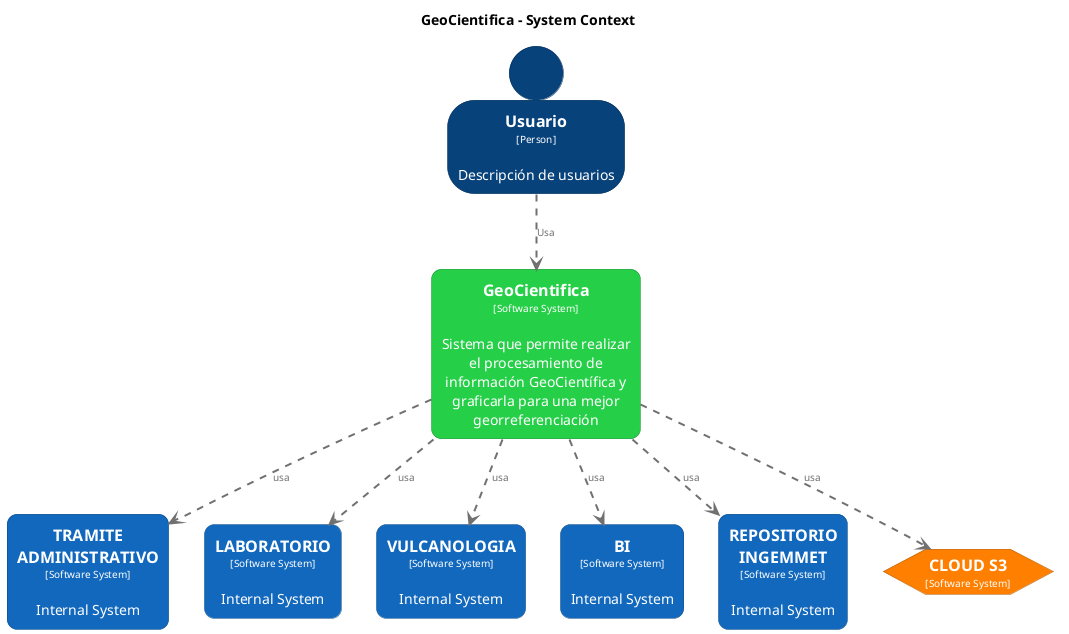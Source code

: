 @startuml pc1
set separator none
title GeoCientifica - System Context

top to bottom direction

skinparam {
  arrowFontSize 10
  defaultTextAlignment center
  wrapWidth 200
  maxMessageSize 100
}

hide stereotype

skinparam rectangle<<BI>> {
  BackgroundColor #1168bd
  FontColor #ffffff
  BorderColor #0b4884
  roundCorner 20
  shadowing false
}
skinparam hexagon<<CLOUDS3>> {
  BackgroundColor #ff8000
  FontColor #ffffff
  BorderColor #b25900
  shadowing false
}
skinparam rectangle<<GeoCientifica>> {
  BackgroundColor #26cf48
  FontColor #ffffff
  BorderColor #1a9032
  roundCorner 20
  shadowing false
}
skinparam rectangle<<LABORATORIO>> {
  BackgroundColor #1168bd
  FontColor #ffffff
  BorderColor #0b4884
  roundCorner 20
  shadowing false
}
skinparam rectangle<<REPOSITORIOINGEMMET>> {
  BackgroundColor #1168bd
  FontColor #ffffff
  BorderColor #0b4884
  roundCorner 20
  shadowing false
}
skinparam rectangle<<TRAMITEADMINISTRATIVO>> {
  BackgroundColor #1168bd
  FontColor #ffffff
  BorderColor #0b4884
  roundCorner 20
  shadowing false
}
skinparam person<<Usuario>> {
  BackgroundColor #08427b
  FontColor #ffffff
  BorderColor #052e56
  shadowing false
}
skinparam rectangle<<VULCANOLOGIA>> {
  BackgroundColor #1168bd
  FontColor #ffffff
  BorderColor #0b4884
  roundCorner 20
  shadowing false
}

person "==Usuario\n<size:10>[Person]</size>\n\nDescripción de usuarios" <<Usuario>> as Usuario
rectangle "==GeoCientifica\n<size:10>[Software System]</size>\n\nSistema que permite realizar el procesamiento de información GeoCientífica y graficarla para una mejor georreferenciación" <<GeoCientifica>> as GeoCientifica
rectangle "==TRAMITE ADMINISTRATIVO\n<size:10>[Software System]</size>\n\nInternal System" <<TRAMITEADMINISTRATIVO>> as TRAMITEADMINISTRATIVO
rectangle "==LABORATORIO\n<size:10>[Software System]</size>\n\nInternal System" <<LABORATORIO>> as LABORATORIO
rectangle "==VULCANOLOGIA\n<size:10>[Software System]</size>\n\nInternal System" <<VULCANOLOGIA>> as VULCANOLOGIA
rectangle "==BI\n<size:10>[Software System]</size>\n\nInternal System" <<BI>> as BI
rectangle "==REPOSITORIO INGEMMET\n<size:10>[Software System]</size>\n\nInternal System" <<REPOSITORIOINGEMMET>> as REPOSITORIOINGEMMET
hexagon "==CLOUD S3\n<size:10>[Software System]</size>" <<CLOUDS3>> as CLOUDS3

Usuario .[#707070,thickness=2].> GeoCientifica : "<color:#707070>Usa"
GeoCientifica .[#707070,thickness=2].> CLOUDS3 : "<color:#707070>usa"
GeoCientifica .[#707070,thickness=2].> TRAMITEADMINISTRATIVO : "<color:#707070>usa"
GeoCientifica .[#707070,thickness=2].> LABORATORIO : "<color:#707070>usa"
GeoCientifica .[#707070,thickness=2].> VULCANOLOGIA : "<color:#707070>usa"
GeoCientifica .[#707070,thickness=2].> BI : "<color:#707070>usa"
GeoCientifica .[#707070,thickness=2].> REPOSITORIOINGEMMET : "<color:#707070>usa"
@enduml
